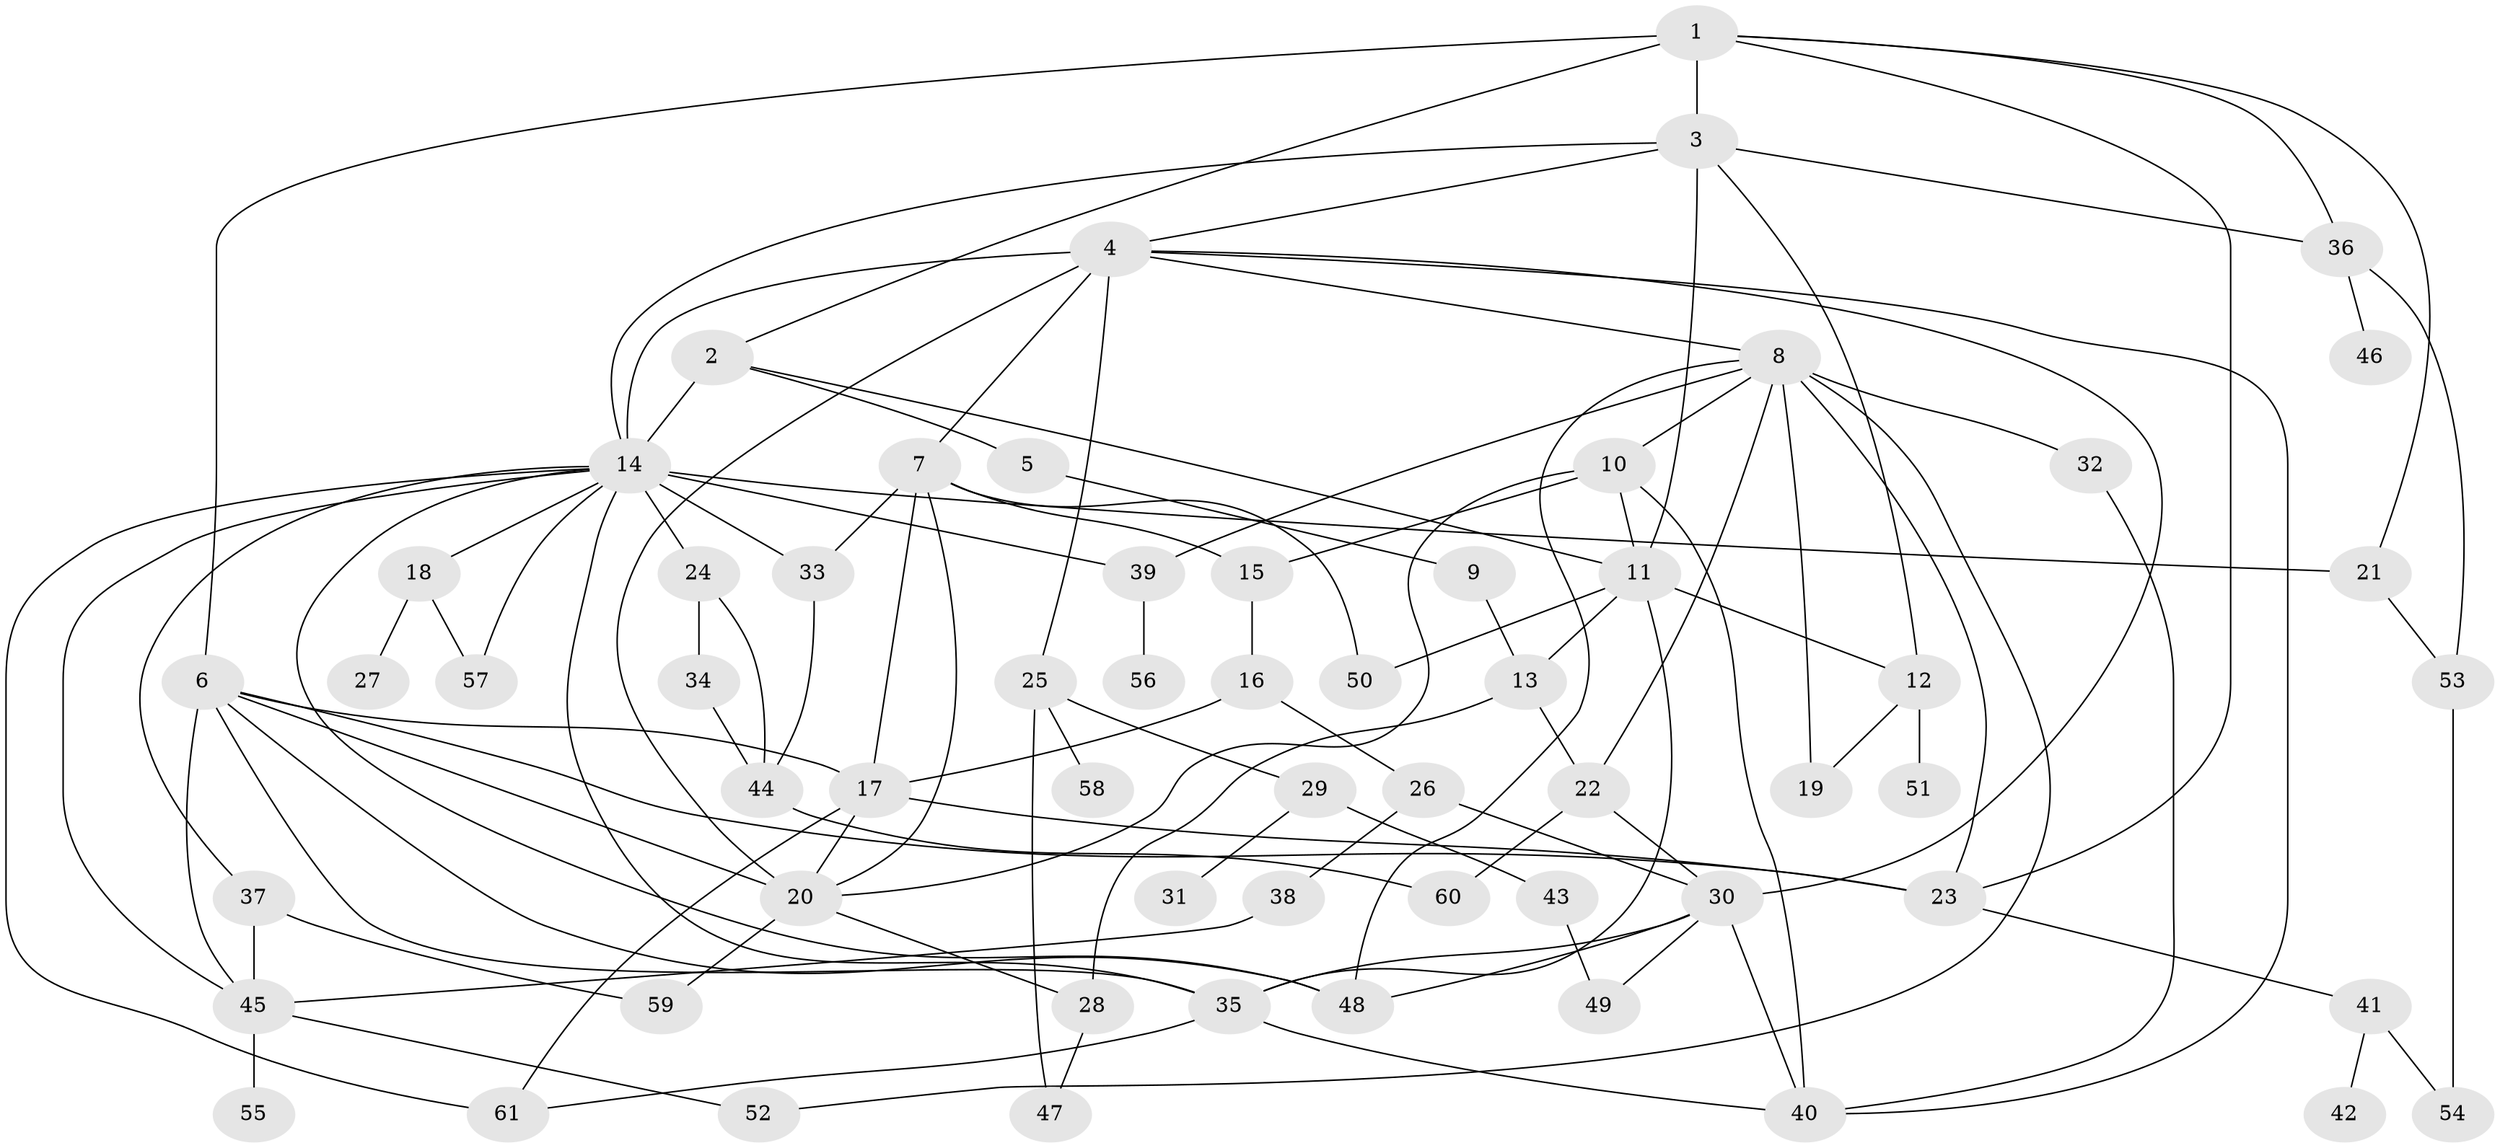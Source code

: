 // original degree distribution, {8: 0.024793388429752067, 3: 0.2727272727272727, 4: 0.1487603305785124, 10: 0.008264462809917356, 2: 0.2644628099173554, 7: 0.024793388429752067, 5: 0.05785123966942149, 1: 0.19008264462809918, 6: 0.008264462809917356}
// Generated by graph-tools (version 1.1) at 2025/34/03/09/25 02:34:32]
// undirected, 61 vertices, 111 edges
graph export_dot {
graph [start="1"]
  node [color=gray90,style=filled];
  1;
  2;
  3;
  4;
  5;
  6;
  7;
  8;
  9;
  10;
  11;
  12;
  13;
  14;
  15;
  16;
  17;
  18;
  19;
  20;
  21;
  22;
  23;
  24;
  25;
  26;
  27;
  28;
  29;
  30;
  31;
  32;
  33;
  34;
  35;
  36;
  37;
  38;
  39;
  40;
  41;
  42;
  43;
  44;
  45;
  46;
  47;
  48;
  49;
  50;
  51;
  52;
  53;
  54;
  55;
  56;
  57;
  58;
  59;
  60;
  61;
  1 -- 2 [weight=2.0];
  1 -- 3 [weight=1.0];
  1 -- 6 [weight=1.0];
  1 -- 21 [weight=1.0];
  1 -- 23 [weight=1.0];
  1 -- 36 [weight=1.0];
  2 -- 5 [weight=1.0];
  2 -- 11 [weight=1.0];
  2 -- 14 [weight=1.0];
  3 -- 4 [weight=1.0];
  3 -- 11 [weight=1.0];
  3 -- 12 [weight=1.0];
  3 -- 14 [weight=1.0];
  3 -- 36 [weight=1.0];
  4 -- 7 [weight=1.0];
  4 -- 8 [weight=1.0];
  4 -- 14 [weight=1.0];
  4 -- 20 [weight=2.0];
  4 -- 25 [weight=1.0];
  4 -- 30 [weight=1.0];
  4 -- 40 [weight=1.0];
  5 -- 9 [weight=1.0];
  6 -- 17 [weight=1.0];
  6 -- 20 [weight=1.0];
  6 -- 23 [weight=1.0];
  6 -- 35 [weight=1.0];
  6 -- 45 [weight=1.0];
  6 -- 48 [weight=1.0];
  7 -- 15 [weight=3.0];
  7 -- 17 [weight=1.0];
  7 -- 20 [weight=1.0];
  7 -- 33 [weight=1.0];
  7 -- 50 [weight=1.0];
  8 -- 10 [weight=1.0];
  8 -- 19 [weight=1.0];
  8 -- 22 [weight=1.0];
  8 -- 23 [weight=1.0];
  8 -- 32 [weight=2.0];
  8 -- 39 [weight=2.0];
  8 -- 48 [weight=1.0];
  8 -- 52 [weight=1.0];
  9 -- 13 [weight=1.0];
  10 -- 11 [weight=1.0];
  10 -- 15 [weight=1.0];
  10 -- 20 [weight=1.0];
  10 -- 40 [weight=2.0];
  11 -- 12 [weight=1.0];
  11 -- 13 [weight=1.0];
  11 -- 35 [weight=1.0];
  11 -- 50 [weight=1.0];
  12 -- 19 [weight=1.0];
  12 -- 51 [weight=1.0];
  13 -- 22 [weight=1.0];
  13 -- 28 [weight=1.0];
  14 -- 18 [weight=1.0];
  14 -- 21 [weight=3.0];
  14 -- 24 [weight=2.0];
  14 -- 33 [weight=1.0];
  14 -- 35 [weight=1.0];
  14 -- 37 [weight=1.0];
  14 -- 39 [weight=1.0];
  14 -- 45 [weight=1.0];
  14 -- 48 [weight=1.0];
  14 -- 57 [weight=1.0];
  14 -- 61 [weight=1.0];
  15 -- 16 [weight=1.0];
  16 -- 17 [weight=1.0];
  16 -- 26 [weight=1.0];
  17 -- 20 [weight=1.0];
  17 -- 23 [weight=2.0];
  17 -- 61 [weight=1.0];
  18 -- 27 [weight=1.0];
  18 -- 57 [weight=1.0];
  20 -- 28 [weight=1.0];
  20 -- 59 [weight=1.0];
  21 -- 53 [weight=1.0];
  22 -- 30 [weight=1.0];
  22 -- 60 [weight=1.0];
  23 -- 41 [weight=1.0];
  24 -- 34 [weight=1.0];
  24 -- 44 [weight=1.0];
  25 -- 29 [weight=1.0];
  25 -- 47 [weight=1.0];
  25 -- 58 [weight=1.0];
  26 -- 30 [weight=1.0];
  26 -- 38 [weight=1.0];
  28 -- 47 [weight=1.0];
  29 -- 31 [weight=1.0];
  29 -- 43 [weight=1.0];
  30 -- 35 [weight=1.0];
  30 -- 40 [weight=1.0];
  30 -- 48 [weight=1.0];
  30 -- 49 [weight=1.0];
  32 -- 40 [weight=1.0];
  33 -- 44 [weight=1.0];
  34 -- 44 [weight=2.0];
  35 -- 40 [weight=1.0];
  35 -- 61 [weight=1.0];
  36 -- 46 [weight=1.0];
  36 -- 53 [weight=1.0];
  37 -- 45 [weight=1.0];
  37 -- 59 [weight=1.0];
  38 -- 45 [weight=1.0];
  39 -- 56 [weight=1.0];
  41 -- 42 [weight=1.0];
  41 -- 54 [weight=1.0];
  43 -- 49 [weight=1.0];
  44 -- 60 [weight=1.0];
  45 -- 52 [weight=1.0];
  45 -- 55 [weight=1.0];
  53 -- 54 [weight=1.0];
}
